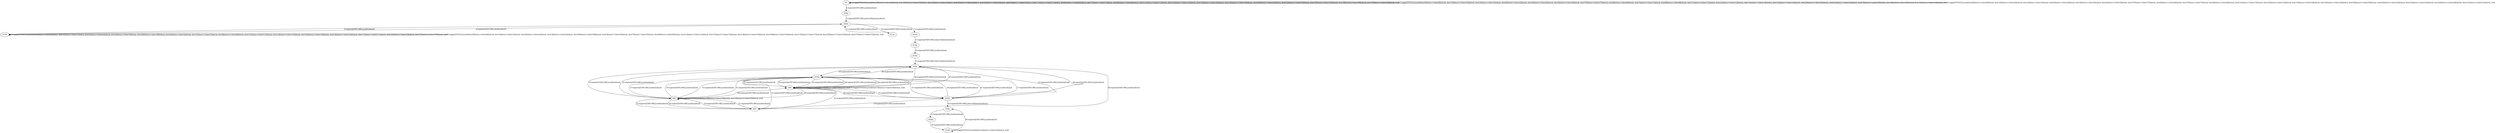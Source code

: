 # Total number of goals covered by this test: 1
# b106 --> d18p

digraph g {
"b0" -> "b0" [label = "1-toggle[TOGGLE];/null/door0[false]:=!(door0[false]); door32[false]:=!(door32[false]); door1[false]:=!(door1[false]); door2[false]:=!(door2[false]); door3[false]:=!(door3[false]); door5[false]:=!(door5[false]); door37[false]:=!(door37[false]); door6[false]:=!(door6[false]); door7[false]:=!(door7[false]); door8[false]:=!(door8[false]); door11[false]:=!(door11[false]); door12[false]:=!(door12[false]); door14[false]:=!(door14[false]); door16[false]:=!(door16[false]); door20[false]:=!(door20[false]); door22[false]:=!(door22[false]); door25[false]:=!(door25[false]); door26[false]:=!(door26[false]); door31[false]:=!(door31[false]); /null"];
"b0" -> "b0" [label = "2-toggle[TOGGLE];/null/door0[false]:=!(door0[false]); door32[false]:=!(door32[false]); door1[false]:=!(door1[false]); door2[false]:=!(door2[false]); door3[false]:=!(door3[false]); door5[false]:=!(door5[false]); door37[false]:=!(door37[false]); door6[false]:=!(door6[false]); door7[false]:=!(door7[false]); door8[false]:=!(door8[false]); door11[false]:=!(door11[false]); door12[false]:=!(door12[false]); door14[false]:=!(door14[false]); door16[false]:=!(door16[false]); door20[false]:=!(door20[false]); door22[false]:=!(door22[false]); door25[false]:=!(door25[false]); door26[false]:=!(door26[false]); door31[false]:=!(door31[false]); /null"];
"b0" -> "b0" [label = "3-toggle[TOGGLE];/null/door0[false]:=!(door0[false]); door32[false]:=!(door32[false]); door1[false]:=!(door1[false]); door2[false]:=!(door2[false]); door3[false]:=!(door3[false]); door5[false]:=!(door5[false]); door37[false]:=!(door37[false]); door6[false]:=!(door6[false]); door7[false]:=!(door7[false]); door8[false]:=!(door8[false]); door11[false]:=!(door11[false]); door12[false]:=!(door12[false]); door14[false]:=!(door14[false]); door16[false]:=!(door16[false]); door20[false]:=!(door20[false]); door22[false]:=!(door22[false]); door25[false]:=!(door25[false]); door26[false]:=!(door26[false]); door31[false]:=!(door31[false]); /null"];
"b0" -> "d20p" [label = "4-explore[EXPLORE];/null/null/null"];
"d20p" -> "d20m" [label = "5-explore[EXPLORE];/door20[false]/null/null"];
"d20m" -> "b104" [label = "6-explore[EXPLORE];/null/null/null"];
"b104" -> "b104" [label = "7-toggle[TOGGLE];/null/door0[false]:=!(door0[false]); door1[false]:=!(door1[false]); door2[false]:=!(door2[false]); door3[false]:=!(door3[false]); door36[false]:=!(door36[false]); door5[false]:=!(door5[false]); door7[false]:=!(door7[false]); door9[false]:=!(door9[false]); door11[false]:=!(door11[false]); door13[false]:=!(door13[false]); door14[false]:=!(door14[false]); door16[false]:=!(door16[false]); door17[false]:=!(door17[false]); door25[false]:=!(door25[false]); door27[false]:=!(door27[false]); /null"];
"b104" -> "b104" [label = "8-toggle[TOGGLE];/null/door0[false]:=!(door0[false]); door1[false]:=!(door1[false]); door2[false]:=!(door2[false]); door3[false]:=!(door3[false]); door36[false]:=!(door36[false]); door5[false]:=!(door5[false]); door7[false]:=!(door7[false]); door9[false]:=!(door9[false]); door11[false]:=!(door11[false]); door13[false]:=!(door13[false]); door14[false]:=!(door14[false]); door16[false]:=!(door16[false]); door17[false]:=!(door17[false]); door25[false]:=!(door25[false]); door27[false]:=!(door27[false]); /null"];
"b104" -> "d20m" [label = "9-explore[EXPLORE];/null/null/null"];
"d20m" -> "d11p" [label = "10-explore[EXPLORE];/null/null/null"];
"d11p" -> "d20m" [label = "11-explore[EXPLORE];/null/null/null"];
"d20m" -> "d14m" [label = "12-explore[EXPLORE];/null/null/null"];
"d14m" -> "d14p" [label = "13-explore[EXPLORE];/door14[false]/null/null"];
"d14p" -> "d16m" [label = "14-explore[EXPLORE];/null/null/null"];
"d16m" -> "d16p" [label = "15-explore[EXPLORE];/door16[false]/null/null"];
"d16p" -> "d19m" [label = "16-explore[EXPLORE];/null/null/null"];
"d19m" -> "d18m" [label = "17-explore[EXPLORE];/null/null/null"];
"d18m" -> "b85" [label = "18-explore[EXPLORE];/null/null/null"];
"b85" -> "b86" [label = "19-explore[EXPLORE];/null/null/null"];
"b86" -> "b85" [label = "20-explore[EXPLORE];/null/null/null"];
"b85" -> "b86" [label = "21-explore[EXPLORE];/null/null/null"];
"b86" -> "d16p" [label = "22-explore[EXPLORE];/null/null/null"];
"d16p" -> "d18m" [label = "23-explore[EXPLORE];/null/null/null"];
"d18m" -> "d19m" [label = "24-explore[EXPLORE];/null/null/null"];
"d19m" -> "b84" [label = "25-explore[EXPLORE];/null/null/null"];
"b84" -> "d19m" [label = "26-explore[EXPLORE];/null/null/null"];
"d19m" -> "b86" [label = "27-explore[EXPLORE];/null/null/null"];
"b86" -> "b84" [label = "28-explore[EXPLORE];/null/null/null"];
"b84" -> "b86" [label = "29-explore[EXPLORE];/null/null/null"];
"b86" -> "d19m" [label = "30-explore[EXPLORE];/null/null/null"];
"d19m" -> "b85" [label = "31-explore[EXPLORE];/null/null/null"];
"b85" -> "b86" [label = "32-explore[EXPLORE];/null/null/null"];
"b86" -> "d19m" [label = "33-explore[EXPLORE];/null/null/null"];
"d19m" -> "b84" [label = "34-explore[EXPLORE];/null/null/null"];
"b84" -> "b84" [label = "35-toggle[TOGGLE];/null/door19[false]:=!(door19[false]); /null"];
"b84" -> "b84" [label = "36-toggle[TOGGLE];/null/door19[false]:=!(door19[false]); /null"];
"b84" -> "d18m" [label = "37-explore[EXPLORE];/null/null/null"];
"d18m" -> "d16p" [label = "38-explore[EXPLORE];/null/null/null"];
"d16p" -> "b86" [label = "39-explore[EXPLORE];/null/null/null"];
"b86" -> "b86" [label = "40-toggle[TOGGLE];/null/door18[false]:=!(door18[false]); door19[false]:=!(door19[false]); /null"];
"b86" -> "d19m" [label = "41-explore[EXPLORE];/null/null/null"];
"d19m" -> "b84" [label = "42-explore[EXPLORE];/null/null/null"];
"b84" -> "b85" [label = "43-explore[EXPLORE];/null/null/null"];
"b85" -> "d16p" [label = "44-explore[EXPLORE];/null/null/null"];
"d16p" -> "b84" [label = "45-explore[EXPLORE];/null/null/null"];
"b84" -> "d18m" [label = "46-explore[EXPLORE];/null/null/null"];
"d18m" -> "d19m" [label = "47-explore[EXPLORE];/null/null/null"];
"d19m" -> "d16p" [label = "48-explore[EXPLORE];/null/null/null"];
"d16p" -> "b84" [label = "49-explore[EXPLORE];/null/null/null"];
"b84" -> "d19m" [label = "50-explore[EXPLORE];/null/null/null"];
"d19m" -> "d18m" [label = "51-explore[EXPLORE];/null/null/null"];
"d18m" -> "d18p" [label = "52-explore[EXPLORE];/door18[false]/null/null"];
"d18p" -> "d28m" [label = "53-explore[EXPLORE];/null/null/null"];
"d28m" -> "b106" [label = "54-explore[EXPLORE];/null/null/null"];
"b106" -> "b106" [label = "55-toggle[TOGGLE];/null/door23[false]:=!(door23[false]); /null"];
"b106" -> "d18p" [label = "56-explore[EXPLORE];/null/null/null"];
}